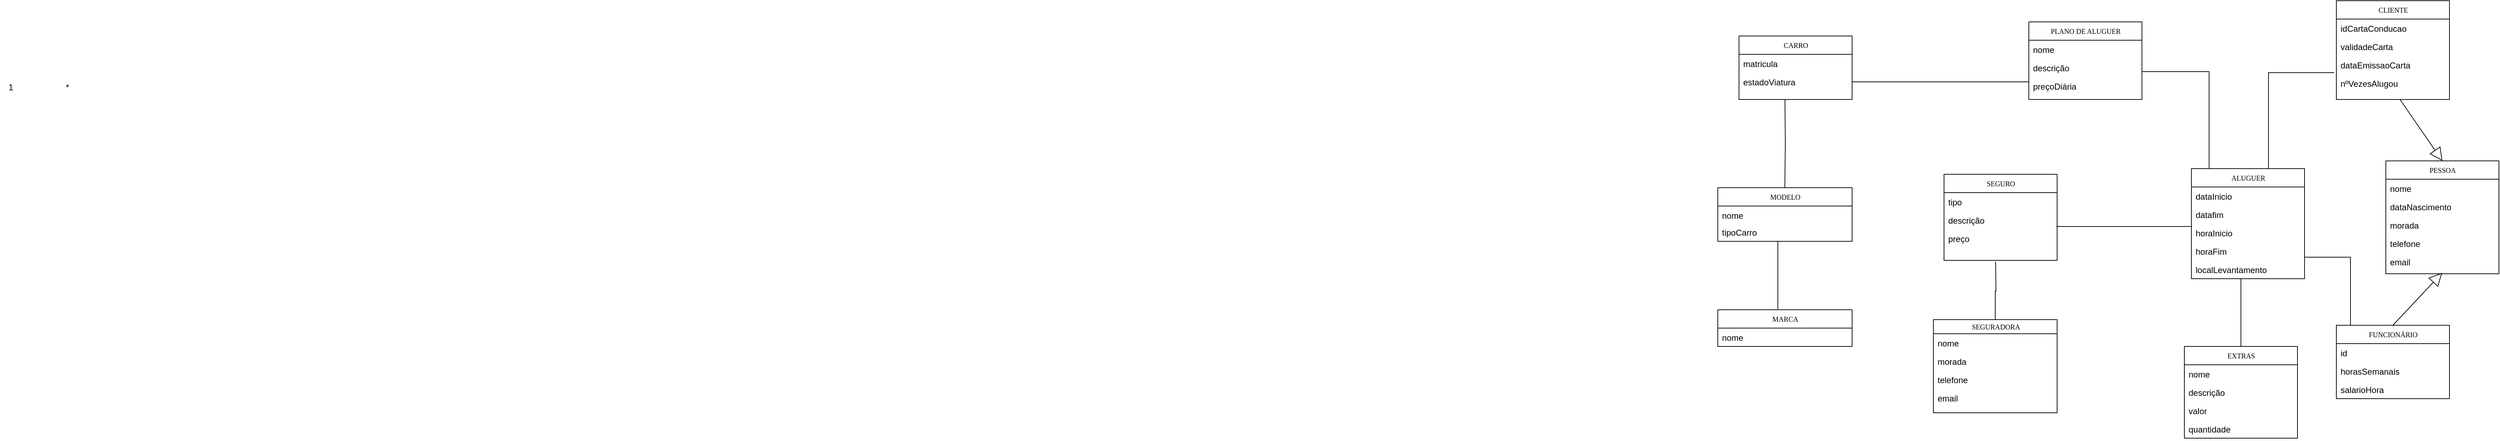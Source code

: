 <mxfile version="22.0.4" type="device">
  <diagram name="Page-1" id="c4acf3e9-155e-7222-9cf6-157b1a14988f">
    <mxGraphModel dx="2317" dy="797" grid="1" gridSize="10" guides="1" tooltips="1" connect="1" arrows="1" fold="1" page="1" pageScale="1" pageWidth="850" pageHeight="1100" background="none" math="0" shadow="0">
      <root>
        <mxCell id="0" />
        <mxCell id="1" parent="0" />
        <mxCell id="utZW5Ri-ObuBG_dfQ21w-149" value="*" style="text;html=1;align=center;verticalAlign=middle;resizable=0;points=[];autosize=1;strokeColor=none;fillColor=none;" parent="1" vertex="1">
          <mxGeometry x="-95" y="118" width="30" height="30" as="geometry" />
        </mxCell>
        <mxCell id="utZW5Ri-ObuBG_dfQ21w-150" value="1" style="text;html=1;align=center;verticalAlign=middle;resizable=0;points=[];autosize=1;strokeColor=none;fillColor=none;" parent="1" vertex="1">
          <mxGeometry x="-175" y="118" width="30" height="30" as="geometry" />
        </mxCell>
        <mxCell id="u8VHcEahrcE8FP3tKRez-27" value="PESSOA" style="swimlane;html=1;fontStyle=0;childLayout=stackLayout;horizontal=1;startSize=26;fillColor=none;horizontalStack=0;resizeParent=1;resizeLast=0;collapsible=1;marginBottom=0;swimlaneFillColor=#ffffff;rounded=0;shadow=0;comic=0;labelBackgroundColor=none;strokeWidth=1;fontFamily=Verdana;fontSize=10;align=center;" parent="1" vertex="1">
          <mxGeometry x="3200" y="237" width="160" height="160" as="geometry" />
        </mxCell>
        <mxCell id="u8VHcEahrcE8FP3tKRez-28" value="nome" style="text;html=1;strokeColor=none;fillColor=none;align=left;verticalAlign=top;spacingLeft=4;spacingRight=4;whiteSpace=wrap;overflow=hidden;rotatable=0;points=[[0,0.5],[1,0.5]];portConstraint=eastwest;" parent="u8VHcEahrcE8FP3tKRez-27" vertex="1">
          <mxGeometry y="26" width="160" height="26" as="geometry" />
        </mxCell>
        <mxCell id="u8VHcEahrcE8FP3tKRez-29" value="dataNascimento" style="text;html=1;strokeColor=none;fillColor=none;align=left;verticalAlign=top;spacingLeft=4;spacingRight=4;whiteSpace=wrap;overflow=hidden;rotatable=0;points=[[0,0.5],[1,0.5]];portConstraint=eastwest;" parent="u8VHcEahrcE8FP3tKRez-27" vertex="1">
          <mxGeometry y="52" width="160" height="26" as="geometry" />
        </mxCell>
        <mxCell id="u8VHcEahrcE8FP3tKRez-30" value="morada" style="text;html=1;strokeColor=none;fillColor=none;align=left;verticalAlign=top;spacingLeft=4;spacingRight=4;whiteSpace=wrap;overflow=hidden;rotatable=0;points=[[0,0.5],[1,0.5]];portConstraint=eastwest;" parent="u8VHcEahrcE8FP3tKRez-27" vertex="1">
          <mxGeometry y="78" width="160" height="26" as="geometry" />
        </mxCell>
        <mxCell id="u8VHcEahrcE8FP3tKRez-31" value="telefone" style="text;html=1;strokeColor=none;fillColor=none;align=left;verticalAlign=top;spacingLeft=4;spacingRight=4;whiteSpace=wrap;overflow=hidden;rotatable=0;points=[[0,0.5],[1,0.5]];portConstraint=eastwest;" parent="u8VHcEahrcE8FP3tKRez-27" vertex="1">
          <mxGeometry y="104" width="160" height="26" as="geometry" />
        </mxCell>
        <mxCell id="u8VHcEahrcE8FP3tKRez-32" value="email" style="text;html=1;strokeColor=none;fillColor=none;align=left;verticalAlign=top;spacingLeft=4;spacingRight=4;whiteSpace=wrap;overflow=hidden;rotatable=0;points=[[0,0.5],[1,0.5]];portConstraint=eastwest;" parent="u8VHcEahrcE8FP3tKRez-27" vertex="1">
          <mxGeometry y="130" width="160" height="26" as="geometry" />
        </mxCell>
        <mxCell id="u8VHcEahrcE8FP3tKRez-33" value="CLIENTE" style="swimlane;html=1;fontStyle=0;childLayout=stackLayout;horizontal=1;startSize=26;fillColor=none;horizontalStack=0;resizeParent=1;resizeLast=0;collapsible=1;marginBottom=0;swimlaneFillColor=#ffffff;rounded=0;shadow=0;comic=0;labelBackgroundColor=none;strokeWidth=1;fontFamily=Verdana;fontSize=10;align=center;" parent="1" vertex="1">
          <mxGeometry x="3130" y="10" width="160" height="140" as="geometry" />
        </mxCell>
        <mxCell id="u8VHcEahrcE8FP3tKRez-34" value="idCartaConducao" style="text;html=1;strokeColor=none;fillColor=none;align=left;verticalAlign=top;spacingLeft=4;spacingRight=4;whiteSpace=wrap;overflow=hidden;rotatable=0;points=[[0,0.5],[1,0.5]];portConstraint=eastwest;" parent="u8VHcEahrcE8FP3tKRez-33" vertex="1">
          <mxGeometry y="26" width="160" height="26" as="geometry" />
        </mxCell>
        <mxCell id="u8VHcEahrcE8FP3tKRez-35" value="validadeCarta" style="text;html=1;strokeColor=none;fillColor=none;align=left;verticalAlign=top;spacingLeft=4;spacingRight=4;whiteSpace=wrap;overflow=hidden;rotatable=0;points=[[0,0.5],[1,0.5]];portConstraint=eastwest;" parent="u8VHcEahrcE8FP3tKRez-33" vertex="1">
          <mxGeometry y="52" width="160" height="26" as="geometry" />
        </mxCell>
        <mxCell id="u8VHcEahrcE8FP3tKRez-36" value="dataEmissaoCarta" style="text;html=1;strokeColor=none;fillColor=none;align=left;verticalAlign=top;spacingLeft=4;spacingRight=4;whiteSpace=wrap;overflow=hidden;rotatable=0;points=[[0,0.5],[1,0.5]];portConstraint=eastwest;" parent="u8VHcEahrcE8FP3tKRez-33" vertex="1">
          <mxGeometry y="78" width="160" height="26" as="geometry" />
        </mxCell>
        <mxCell id="u8VHcEahrcE8FP3tKRez-37" value="nºVezesAlugou" style="text;html=1;strokeColor=none;fillColor=none;align=left;verticalAlign=top;spacingLeft=4;spacingRight=4;whiteSpace=wrap;overflow=hidden;rotatable=0;points=[[0,0.5],[1,0.5]];portConstraint=eastwest;" parent="u8VHcEahrcE8FP3tKRez-33" vertex="1">
          <mxGeometry y="104" width="160" height="26" as="geometry" />
        </mxCell>
        <mxCell id="u8VHcEahrcE8FP3tKRez-38" value="FUNCIONÁRIO" style="swimlane;html=1;fontStyle=0;childLayout=stackLayout;horizontal=1;startSize=26;fillColor=none;horizontalStack=0;resizeParent=1;resizeLast=0;collapsible=1;marginBottom=0;swimlaneFillColor=#ffffff;rounded=0;shadow=0;comic=0;labelBackgroundColor=none;strokeWidth=1;fontFamily=Verdana;fontSize=10;align=center;" parent="1" vertex="1">
          <mxGeometry x="3130" y="470" width="160" height="104" as="geometry" />
        </mxCell>
        <mxCell id="u8VHcEahrcE8FP3tKRez-39" value="id&lt;br&gt;" style="text;html=1;strokeColor=none;fillColor=none;align=left;verticalAlign=top;spacingLeft=4;spacingRight=4;whiteSpace=wrap;overflow=hidden;rotatable=0;points=[[0,0.5],[1,0.5]];portConstraint=eastwest;" parent="u8VHcEahrcE8FP3tKRez-38" vertex="1">
          <mxGeometry y="26" width="160" height="26" as="geometry" />
        </mxCell>
        <mxCell id="u8VHcEahrcE8FP3tKRez-40" value="horasSemanais" style="text;html=1;strokeColor=none;fillColor=none;align=left;verticalAlign=top;spacingLeft=4;spacingRight=4;whiteSpace=wrap;overflow=hidden;rotatable=0;points=[[0,0.5],[1,0.5]];portConstraint=eastwest;" parent="u8VHcEahrcE8FP3tKRez-38" vertex="1">
          <mxGeometry y="52" width="160" height="26" as="geometry" />
        </mxCell>
        <mxCell id="u8VHcEahrcE8FP3tKRez-41" value="salarioHora" style="text;html=1;strokeColor=none;fillColor=none;align=left;verticalAlign=top;spacingLeft=4;spacingRight=4;whiteSpace=wrap;overflow=hidden;rotatable=0;points=[[0,0.5],[1,0.5]];portConstraint=eastwest;" parent="u8VHcEahrcE8FP3tKRez-38" vertex="1">
          <mxGeometry y="78" width="160" height="26" as="geometry" />
        </mxCell>
        <mxCell id="u8VHcEahrcE8FP3tKRez-42" value="CARRO" style="swimlane;html=1;fontStyle=0;childLayout=stackLayout;horizontal=1;startSize=26;fillColor=none;horizontalStack=0;resizeParent=1;resizeLast=0;collapsible=1;marginBottom=0;swimlaneFillColor=#ffffff;rounded=0;shadow=0;comic=0;labelBackgroundColor=none;strokeWidth=1;fontFamily=Verdana;fontSize=10;align=center;" parent="1" vertex="1">
          <mxGeometry x="2285" y="60" width="160" height="90" as="geometry" />
        </mxCell>
        <mxCell id="u8VHcEahrcE8FP3tKRez-43" value="matricula" style="text;html=1;strokeColor=none;fillColor=none;align=left;verticalAlign=top;spacingLeft=4;spacingRight=4;whiteSpace=wrap;overflow=hidden;rotatable=0;points=[[0,0.5],[1,0.5]];portConstraint=eastwest;" parent="u8VHcEahrcE8FP3tKRez-42" vertex="1">
          <mxGeometry y="26" width="160" height="26" as="geometry" />
        </mxCell>
        <mxCell id="u8VHcEahrcE8FP3tKRez-44" value="estadoViatura" style="text;html=1;strokeColor=none;fillColor=none;align=left;verticalAlign=top;spacingLeft=4;spacingRight=4;whiteSpace=wrap;overflow=hidden;rotatable=0;points=[[0,0.5],[1,0.5]];portConstraint=eastwest;" parent="u8VHcEahrcE8FP3tKRez-42" vertex="1">
          <mxGeometry y="52" width="160" height="26" as="geometry" />
        </mxCell>
        <mxCell id="u8VHcEahrcE8FP3tKRez-45" value="ALUGUER" style="swimlane;html=1;fontStyle=0;childLayout=stackLayout;horizontal=1;startSize=26;fillColor=none;horizontalStack=0;resizeParent=1;resizeLast=0;collapsible=1;marginBottom=0;swimlaneFillColor=#ffffff;rounded=0;shadow=0;comic=0;labelBackgroundColor=none;strokeWidth=1;fontFamily=Verdana;fontSize=10;align=center;" parent="1" vertex="1">
          <mxGeometry x="2925" y="248" width="160" height="156" as="geometry" />
        </mxCell>
        <mxCell id="u8VHcEahrcE8FP3tKRez-46" value="dataInicio&lt;br&gt;" style="text;html=1;strokeColor=none;fillColor=none;align=left;verticalAlign=top;spacingLeft=4;spacingRight=4;whiteSpace=wrap;overflow=hidden;rotatable=0;points=[[0,0.5],[1,0.5]];portConstraint=eastwest;" parent="u8VHcEahrcE8FP3tKRez-45" vertex="1">
          <mxGeometry y="26" width="160" height="26" as="geometry" />
        </mxCell>
        <mxCell id="u8VHcEahrcE8FP3tKRez-47" value="datafim" style="text;html=1;strokeColor=none;fillColor=none;align=left;verticalAlign=top;spacingLeft=4;spacingRight=4;whiteSpace=wrap;overflow=hidden;rotatable=0;points=[[0,0.5],[1,0.5]];portConstraint=eastwest;" parent="u8VHcEahrcE8FP3tKRez-45" vertex="1">
          <mxGeometry y="52" width="160" height="26" as="geometry" />
        </mxCell>
        <mxCell id="u8VHcEahrcE8FP3tKRez-48" value="horaInicio" style="text;html=1;strokeColor=none;fillColor=none;align=left;verticalAlign=top;spacingLeft=4;spacingRight=4;whiteSpace=wrap;overflow=hidden;rotatable=0;points=[[0,0.5],[1,0.5]];portConstraint=eastwest;" parent="u8VHcEahrcE8FP3tKRez-45" vertex="1">
          <mxGeometry y="78" width="160" height="26" as="geometry" />
        </mxCell>
        <mxCell id="u8VHcEahrcE8FP3tKRez-49" value="horaFim&lt;br&gt;" style="text;html=1;strokeColor=none;fillColor=none;align=left;verticalAlign=top;spacingLeft=4;spacingRight=4;whiteSpace=wrap;overflow=hidden;rotatable=0;points=[[0,0.5],[1,0.5]];portConstraint=eastwest;" parent="u8VHcEahrcE8FP3tKRez-45" vertex="1">
          <mxGeometry y="104" width="160" height="26" as="geometry" />
        </mxCell>
        <mxCell id="u8VHcEahrcE8FP3tKRez-50" value="localLevantamento" style="text;html=1;strokeColor=none;fillColor=none;align=left;verticalAlign=top;spacingLeft=4;spacingRight=4;whiteSpace=wrap;overflow=hidden;rotatable=0;points=[[0,0.5],[1,0.5]];portConstraint=eastwest;" parent="u8VHcEahrcE8FP3tKRez-45" vertex="1">
          <mxGeometry y="130" width="160" height="26" as="geometry" />
        </mxCell>
        <mxCell id="u8VHcEahrcE8FP3tKRez-51" value="SEGURADORA" style="swimlane;html=1;fontStyle=0;childLayout=stackLayout;horizontal=1;startSize=20;fillColor=none;horizontalStack=0;resizeParent=1;resizeLast=0;collapsible=1;marginBottom=0;swimlaneFillColor=#ffffff;rounded=0;shadow=0;comic=0;labelBackgroundColor=none;strokeWidth=1;fontFamily=Verdana;fontSize=10;align=center;" parent="1" vertex="1">
          <mxGeometry x="2560" y="462" width="175" height="132" as="geometry" />
        </mxCell>
        <mxCell id="u8VHcEahrcE8FP3tKRez-52" value="nome" style="text;html=1;strokeColor=none;fillColor=none;align=left;verticalAlign=top;spacingLeft=4;spacingRight=4;whiteSpace=wrap;overflow=hidden;rotatable=0;points=[[0,0.5],[1,0.5]];portConstraint=eastwest;" parent="u8VHcEahrcE8FP3tKRez-51" vertex="1">
          <mxGeometry y="20" width="175" height="26" as="geometry" />
        </mxCell>
        <mxCell id="u8VHcEahrcE8FP3tKRez-53" value="morada" style="text;html=1;strokeColor=none;fillColor=none;align=left;verticalAlign=top;spacingLeft=4;spacingRight=4;whiteSpace=wrap;overflow=hidden;rotatable=0;points=[[0,0.5],[1,0.5]];portConstraint=eastwest;" parent="u8VHcEahrcE8FP3tKRez-51" vertex="1">
          <mxGeometry y="46" width="175" height="26" as="geometry" />
        </mxCell>
        <mxCell id="u8VHcEahrcE8FP3tKRez-54" value="telefone" style="text;html=1;strokeColor=none;fillColor=none;align=left;verticalAlign=top;spacingLeft=4;spacingRight=4;whiteSpace=wrap;overflow=hidden;rotatable=0;points=[[0,0.5],[1,0.5]];portConstraint=eastwest;" parent="u8VHcEahrcE8FP3tKRez-51" vertex="1">
          <mxGeometry y="72" width="175" height="26" as="geometry" />
        </mxCell>
        <mxCell id="u8VHcEahrcE8FP3tKRez-55" value="email" style="text;html=1;strokeColor=none;fillColor=none;align=left;verticalAlign=top;spacingLeft=4;spacingRight=4;whiteSpace=wrap;overflow=hidden;rotatable=0;points=[[0,0.5],[1,0.5]];portConstraint=eastwest;" parent="u8VHcEahrcE8FP3tKRez-51" vertex="1">
          <mxGeometry y="98" width="175" height="26" as="geometry" />
        </mxCell>
        <mxCell id="u8VHcEahrcE8FP3tKRez-56" value="MARCA" style="swimlane;html=1;fontStyle=0;childLayout=stackLayout;horizontal=1;startSize=26;fillColor=none;horizontalStack=0;resizeParent=1;resizeLast=0;collapsible=1;marginBottom=0;swimlaneFillColor=#ffffff;rounded=0;shadow=0;comic=0;labelBackgroundColor=none;strokeWidth=1;fontFamily=Verdana;fontSize=10;align=center;" parent="1" vertex="1">
          <mxGeometry x="2255" y="448" width="190" height="52" as="geometry" />
        </mxCell>
        <mxCell id="u8VHcEahrcE8FP3tKRez-57" value="nome" style="text;html=1;strokeColor=none;fillColor=none;align=left;verticalAlign=top;spacingLeft=4;spacingRight=4;whiteSpace=wrap;overflow=hidden;rotatable=0;points=[[0,0.5],[1,0.5]];portConstraint=eastwest;" parent="u8VHcEahrcE8FP3tKRez-56" vertex="1">
          <mxGeometry y="26" width="190" height="26" as="geometry" />
        </mxCell>
        <mxCell id="u8VHcEahrcE8FP3tKRez-58" value="MODELO" style="swimlane;html=1;fontStyle=0;childLayout=stackLayout;horizontal=1;startSize=26;fillColor=none;horizontalStack=0;resizeParent=1;resizeLast=0;collapsible=1;marginBottom=0;swimlaneFillColor=#ffffff;rounded=0;shadow=0;comic=0;labelBackgroundColor=none;strokeWidth=1;fontFamily=Verdana;fontSize=10;align=center;" parent="1" vertex="1">
          <mxGeometry x="2255" y="275" width="190" height="76" as="geometry" />
        </mxCell>
        <mxCell id="u8VHcEahrcE8FP3tKRez-59" value="nome" style="text;html=1;strokeColor=none;fillColor=none;align=left;verticalAlign=top;spacingLeft=4;spacingRight=4;whiteSpace=wrap;overflow=hidden;rotatable=0;points=[[0,0.5],[1,0.5]];portConstraint=eastwest;" parent="u8VHcEahrcE8FP3tKRez-58" vertex="1">
          <mxGeometry y="26" width="190" height="24" as="geometry" />
        </mxCell>
        <mxCell id="u8VHcEahrcE8FP3tKRez-60" value="tipoCarro" style="text;html=1;strokeColor=none;fillColor=none;align=left;verticalAlign=top;spacingLeft=4;spacingRight=4;whiteSpace=wrap;overflow=hidden;rotatable=0;points=[[0,0.5],[1,0.5]];portConstraint=eastwest;" parent="u8VHcEahrcE8FP3tKRez-58" vertex="1">
          <mxGeometry y="50" width="190" height="26" as="geometry" />
        </mxCell>
        <mxCell id="u8VHcEahrcE8FP3tKRez-63" value="SEGURO" style="swimlane;html=1;fontStyle=0;childLayout=stackLayout;horizontal=1;startSize=26;fillColor=none;horizontalStack=0;resizeParent=1;resizeLast=0;collapsible=1;marginBottom=0;swimlaneFillColor=#ffffff;rounded=0;shadow=0;comic=0;labelBackgroundColor=none;strokeWidth=1;fontFamily=Verdana;fontSize=10;align=center;" parent="1" vertex="1">
          <mxGeometry x="2575" y="256" width="160" height="122" as="geometry" />
        </mxCell>
        <mxCell id="u8VHcEahrcE8FP3tKRez-64" value="tipo" style="text;html=1;strokeColor=none;fillColor=none;align=left;verticalAlign=top;spacingLeft=4;spacingRight=4;whiteSpace=wrap;overflow=hidden;rotatable=0;points=[[0,0.5],[1,0.5]];portConstraint=eastwest;" parent="u8VHcEahrcE8FP3tKRez-63" vertex="1">
          <mxGeometry y="26" width="160" height="26" as="geometry" />
        </mxCell>
        <mxCell id="u8VHcEahrcE8FP3tKRez-65" value="descrição&lt;br&gt;" style="text;html=1;strokeColor=none;fillColor=none;align=left;verticalAlign=top;spacingLeft=4;spacingRight=4;whiteSpace=wrap;overflow=hidden;rotatable=0;points=[[0,0.5],[1,0.5]];portConstraint=eastwest;" parent="u8VHcEahrcE8FP3tKRez-63" vertex="1">
          <mxGeometry y="52" width="160" height="26" as="geometry" />
        </mxCell>
        <mxCell id="u8VHcEahrcE8FP3tKRez-66" value="preço" style="text;html=1;strokeColor=none;fillColor=none;align=left;verticalAlign=top;spacingLeft=4;spacingRight=4;whiteSpace=wrap;overflow=hidden;rotatable=0;points=[[0,0.5],[1,0.5]];portConstraint=eastwest;" parent="u8VHcEahrcE8FP3tKRez-63" vertex="1">
          <mxGeometry y="78" width="160" height="26" as="geometry" />
        </mxCell>
        <mxCell id="u8VHcEahrcE8FP3tKRez-67" value="PLANO DE ALUGUER" style="swimlane;html=1;fontStyle=0;childLayout=stackLayout;horizontal=1;startSize=26;fillColor=none;horizontalStack=0;resizeParent=1;resizeLast=0;collapsible=1;marginBottom=0;swimlaneFillColor=#ffffff;rounded=0;shadow=0;comic=0;labelBackgroundColor=none;strokeWidth=1;fontFamily=Verdana;fontSize=10;align=center;" parent="1" vertex="1">
          <mxGeometry x="2695" y="40" width="160" height="110" as="geometry" />
        </mxCell>
        <mxCell id="1ph47kxzpxHqcFosfZ3S-9" value="nome" style="text;html=1;strokeColor=none;fillColor=none;align=left;verticalAlign=top;spacingLeft=4;spacingRight=4;whiteSpace=wrap;overflow=hidden;rotatable=0;points=[[0,0.5],[1,0.5]];portConstraint=eastwest;" vertex="1" parent="u8VHcEahrcE8FP3tKRez-67">
          <mxGeometry y="26" width="160" height="26" as="geometry" />
        </mxCell>
        <mxCell id="1ph47kxzpxHqcFosfZ3S-10" value="descrição" style="text;html=1;strokeColor=none;fillColor=none;align=left;verticalAlign=top;spacingLeft=4;spacingRight=4;whiteSpace=wrap;overflow=hidden;rotatable=0;points=[[0,0.5],[1,0.5]];portConstraint=eastwest;" vertex="1" parent="u8VHcEahrcE8FP3tKRez-67">
          <mxGeometry y="52" width="160" height="26" as="geometry" />
        </mxCell>
        <mxCell id="1ph47kxzpxHqcFosfZ3S-11" value="preçoDiária" style="text;html=1;strokeColor=none;fillColor=none;align=left;verticalAlign=top;spacingLeft=4;spacingRight=4;whiteSpace=wrap;overflow=hidden;rotatable=0;points=[[0,0.5],[1,0.5]];portConstraint=eastwest;" vertex="1" parent="u8VHcEahrcE8FP3tKRez-67">
          <mxGeometry y="78" width="160" height="26" as="geometry" />
        </mxCell>
        <mxCell id="u8VHcEahrcE8FP3tKRez-68" value="EXTRAS" style="swimlane;html=1;fontStyle=0;childLayout=stackLayout;horizontal=1;startSize=26;fillColor=none;horizontalStack=0;resizeParent=1;resizeLast=0;collapsible=1;marginBottom=0;swimlaneFillColor=#ffffff;rounded=0;shadow=0;comic=0;labelBackgroundColor=none;strokeWidth=1;fontFamily=Verdana;fontSize=10;align=center;" parent="1" vertex="1">
          <mxGeometry x="2915" y="500" width="160" height="130" as="geometry" />
        </mxCell>
        <mxCell id="u8VHcEahrcE8FP3tKRez-69" value="nome" style="text;html=1;strokeColor=none;fillColor=none;align=left;verticalAlign=top;spacingLeft=4;spacingRight=4;whiteSpace=wrap;overflow=hidden;rotatable=0;points=[[0,0.5],[1,0.5]];portConstraint=eastwest;" parent="u8VHcEahrcE8FP3tKRez-68" vertex="1">
          <mxGeometry y="26" width="160" height="26" as="geometry" />
        </mxCell>
        <mxCell id="u8VHcEahrcE8FP3tKRez-70" value="descrição" style="text;html=1;strokeColor=none;fillColor=none;align=left;verticalAlign=top;spacingLeft=4;spacingRight=4;whiteSpace=wrap;overflow=hidden;rotatable=0;points=[[0,0.5],[1,0.5]];portConstraint=eastwest;" parent="u8VHcEahrcE8FP3tKRez-68" vertex="1">
          <mxGeometry y="52" width="160" height="26" as="geometry" />
        </mxCell>
        <mxCell id="u8VHcEahrcE8FP3tKRez-71" value="valor" style="text;html=1;strokeColor=none;fillColor=none;align=left;verticalAlign=top;spacingLeft=4;spacingRight=4;whiteSpace=wrap;overflow=hidden;rotatable=0;points=[[0,0.5],[1,0.5]];portConstraint=eastwest;" parent="u8VHcEahrcE8FP3tKRez-68" vertex="1">
          <mxGeometry y="78" width="160" height="26" as="geometry" />
        </mxCell>
        <mxCell id="u8VHcEahrcE8FP3tKRez-72" value="quantidade" style="text;html=1;strokeColor=none;fillColor=none;align=left;verticalAlign=top;spacingLeft=4;spacingRight=4;whiteSpace=wrap;overflow=hidden;rotatable=0;points=[[0,0.5],[1,0.5]];portConstraint=eastwest;" parent="u8VHcEahrcE8FP3tKRez-68" vertex="1">
          <mxGeometry y="104" width="160" height="26" as="geometry" />
        </mxCell>
        <mxCell id="1ph47kxzpxHqcFosfZ3S-1" value="" style="endArrow=none;html=1;edgeStyle=orthogonalEdgeStyle;rounded=0;entryX=0.5;entryY=0;entryDx=0;entryDy=0;exitX=0.43;exitY=0.998;exitDx=0;exitDy=0;exitPerimeter=0;" edge="1" parent="1" source="u8VHcEahrcE8FP3tKRez-50" target="u8VHcEahrcE8FP3tKRez-68">
          <mxGeometry relative="1" as="geometry">
            <mxPoint x="2994.95" y="420" as="sourcePoint" />
            <mxPoint x="2994.66" y="476" as="targetPoint" />
            <Array as="points">
              <mxPoint x="2995" y="404" />
            </Array>
          </mxGeometry>
        </mxCell>
        <mxCell id="1ph47kxzpxHqcFosfZ3S-4" value="" style="endArrow=block;endSize=16;endFill=0;html=1;rounded=0;exitX=0.5;exitY=0;exitDx=0;exitDy=0;entryX=0.498;entryY=1.102;entryDx=0;entryDy=0;entryPerimeter=0;" edge="1" parent="1" source="u8VHcEahrcE8FP3tKRez-38" target="u8VHcEahrcE8FP3tKRez-32">
          <mxGeometry width="160" relative="1" as="geometry">
            <mxPoint x="3260" y="460" as="sourcePoint" />
            <mxPoint x="3420" y="460" as="targetPoint" />
          </mxGeometry>
        </mxCell>
        <mxCell id="1ph47kxzpxHqcFosfZ3S-5" value="" style="endArrow=block;endSize=16;endFill=0;html=1;rounded=0;exitX=0.5;exitY=0;exitDx=0;exitDy=0;entryX=0.5;entryY=0;entryDx=0;entryDy=0;" edge="1" parent="1" target="u8VHcEahrcE8FP3tKRez-27">
          <mxGeometry width="160" relative="1" as="geometry">
            <mxPoint x="3220" y="150" as="sourcePoint" />
            <mxPoint x="3220" y="227.5" as="targetPoint" />
          </mxGeometry>
        </mxCell>
        <mxCell id="1ph47kxzpxHqcFosfZ3S-8" value="" style="endArrow=none;html=1;edgeStyle=orthogonalEdgeStyle;rounded=0;entryX=0.5;entryY=0;entryDx=0;entryDy=0;exitX=1.003;exitY=0.828;exitDx=0;exitDy=0;exitPerimeter=0;" edge="1" parent="1" source="u8VHcEahrcE8FP3tKRez-49">
          <mxGeometry relative="1" as="geometry">
            <mxPoint x="3152" y="373" as="sourcePoint" />
            <mxPoint x="3150" y="470" as="targetPoint" />
            <Array as="points">
              <mxPoint x="3150" y="374" />
            </Array>
          </mxGeometry>
        </mxCell>
        <mxCell id="1ph47kxzpxHqcFosfZ3S-14" value="" style="endArrow=none;html=1;edgeStyle=orthogonalEdgeStyle;rounded=0;entryX=0.158;entryY=-0.004;entryDx=0;entryDy=0;exitX=1.004;exitY=0.712;exitDx=0;exitDy=0;exitPerimeter=0;entryPerimeter=0;" edge="1" parent="1" source="1ph47kxzpxHqcFosfZ3S-10" target="u8VHcEahrcE8FP3tKRez-45">
          <mxGeometry relative="1" as="geometry">
            <mxPoint x="2940" y="110" as="sourcePoint" />
            <mxPoint x="3005" y="236" as="targetPoint" />
            <Array as="points">
              <mxPoint x="2950" y="111" />
              <mxPoint x="2950" y="247" />
            </Array>
          </mxGeometry>
        </mxCell>
        <mxCell id="1ph47kxzpxHqcFosfZ3S-16" value="" style="endArrow=none;html=1;edgeStyle=orthogonalEdgeStyle;rounded=0;entryX=0.158;entryY=-0.004;entryDx=0;entryDy=0;exitX=-0.019;exitY=0.923;exitDx=0;exitDy=0;exitPerimeter=0;entryPerimeter=0;" edge="1" parent="1" source="u8VHcEahrcE8FP3tKRez-36">
          <mxGeometry relative="1" as="geometry">
            <mxPoint x="2940" y="112" as="sourcePoint" />
            <mxPoint x="3034" y="248" as="targetPoint" />
            <Array as="points">
              <mxPoint x="3034" y="112" />
            </Array>
          </mxGeometry>
        </mxCell>
        <mxCell id="1ph47kxzpxHqcFosfZ3S-17" value="" style="endArrow=none;html=1;edgeStyle=orthogonalEdgeStyle;rounded=0;entryX=0.5;entryY=0;entryDx=0;entryDy=0;" edge="1" parent="1" target="u8VHcEahrcE8FP3tKRez-51">
          <mxGeometry relative="1" as="geometry">
            <mxPoint x="2648" y="380" as="sourcePoint" />
            <mxPoint x="2727.5" y="410" as="targetPoint" />
          </mxGeometry>
        </mxCell>
        <mxCell id="1ph47kxzpxHqcFosfZ3S-20" value="" style="endArrow=none;html=1;edgeStyle=orthogonalEdgeStyle;rounded=0;entryX=0.447;entryY=-0.016;entryDx=0;entryDy=0;exitX=0.447;exitY=0.991;exitDx=0;exitDy=0;exitPerimeter=0;entryPerimeter=0;" edge="1" parent="1" source="u8VHcEahrcE8FP3tKRez-60" target="u8VHcEahrcE8FP3tKRez-56">
          <mxGeometry relative="1" as="geometry">
            <mxPoint x="2340" y="360" as="sourcePoint" />
            <mxPoint x="2340" y="442" as="targetPoint" />
          </mxGeometry>
        </mxCell>
        <mxCell id="1ph47kxzpxHqcFosfZ3S-21" value="" style="endArrow=none;html=1;edgeStyle=orthogonalEdgeStyle;rounded=0;entryX=0.5;entryY=0;entryDx=0;entryDy=0;" edge="1" parent="1">
          <mxGeometry relative="1" as="geometry">
            <mxPoint x="2350" y="150" as="sourcePoint" />
            <mxPoint x="2349.82" y="275" as="targetPoint" />
          </mxGeometry>
        </mxCell>
        <mxCell id="1ph47kxzpxHqcFosfZ3S-22" value="" style="endArrow=none;html=1;edgeStyle=orthogonalEdgeStyle;rounded=0;entryX=1;entryY=0.5;entryDx=0;entryDy=0;exitX=0;exitY=0.5;exitDx=0;exitDy=0;" edge="1" parent="1" source="1ph47kxzpxHqcFosfZ3S-11" target="u8VHcEahrcE8FP3tKRez-44">
          <mxGeometry relative="1" as="geometry">
            <mxPoint x="2590" y="100" as="sourcePoint" />
            <mxPoint x="2590" y="182" as="targetPoint" />
            <Array as="points">
              <mxPoint x="2695" y="125" />
            </Array>
          </mxGeometry>
        </mxCell>
        <mxCell id="1ph47kxzpxHqcFosfZ3S-23" value="" style="endArrow=none;html=1;edgeStyle=orthogonalEdgeStyle;rounded=0;entryX=0.998;entryY=-0.115;entryDx=0;entryDy=0;entryPerimeter=0;" edge="1" parent="1" target="u8VHcEahrcE8FP3tKRez-66">
          <mxGeometry relative="1" as="geometry">
            <mxPoint x="2925" y="330" as="sourcePoint" />
            <mxPoint x="2675" y="330" as="targetPoint" />
            <Array as="points">
              <mxPoint x="2735" y="330" />
            </Array>
          </mxGeometry>
        </mxCell>
      </root>
    </mxGraphModel>
  </diagram>
</mxfile>
